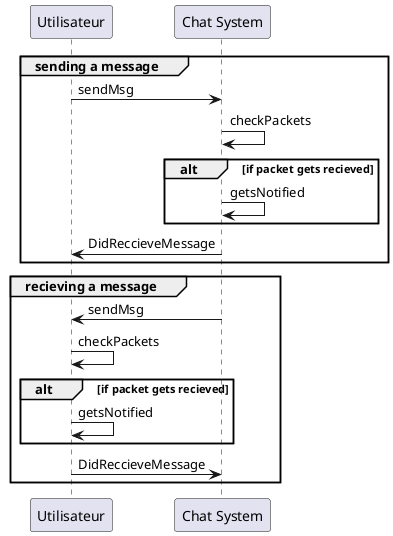 @startuml
participant "Utilisateur" as usr
participant "Chat System" as cousr

group sending a message
    usr -> cousr : sendMsg
    cousr -> cousr: checkPackets
    alt if packet gets recieved
        cousr -> cousr : getsNotified
    end
    cousr -> usr : DidReccieveMessage
end
group recieving a message
    cousr -> usr : sendMsg
    usr -> usr: checkPackets
    alt if packet gets recieved
        usr -> usr : getsNotified
    end
    usr -> cousr : DidReccieveMessage
end
@enduml
